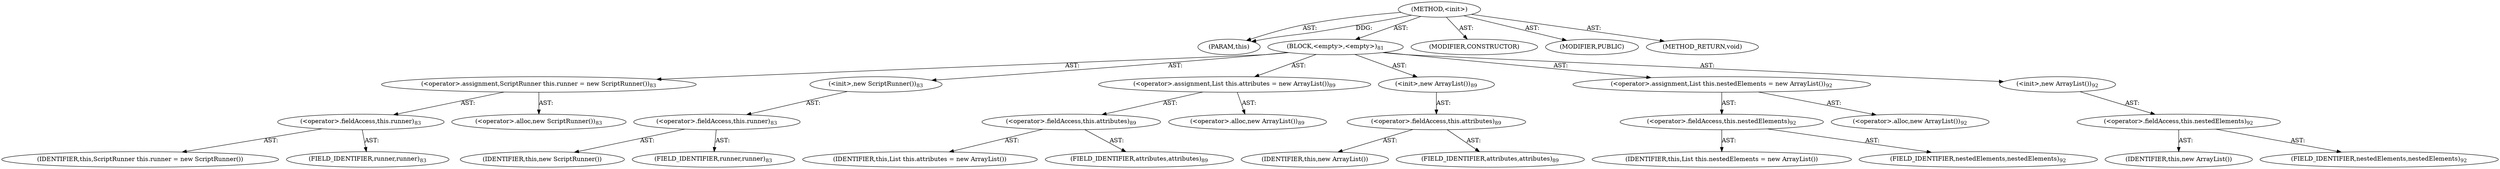 digraph "&lt;init&gt;" {  
"111669149712" [label = <(METHOD,&lt;init&gt;)> ]
"115964117022" [label = <(PARAM,this)> ]
"25769803828" [label = <(BLOCK,&lt;empty&gt;,&lt;empty&gt;)<SUB>81</SUB>> ]
"30064771314" [label = <(&lt;operator&gt;.assignment,ScriptRunner this.runner = new ScriptRunner())<SUB>83</SUB>> ]
"30064771315" [label = <(&lt;operator&gt;.fieldAccess,this.runner)<SUB>83</SUB>> ]
"68719476907" [label = <(IDENTIFIER,this,ScriptRunner this.runner = new ScriptRunner())> ]
"55834574903" [label = <(FIELD_IDENTIFIER,runner,runner)<SUB>83</SUB>> ]
"30064771316" [label = <(&lt;operator&gt;.alloc,new ScriptRunner())<SUB>83</SUB>> ]
"30064771317" [label = <(&lt;init&gt;,new ScriptRunner())<SUB>83</SUB>> ]
"30064771318" [label = <(&lt;operator&gt;.fieldAccess,this.runner)<SUB>83</SUB>> ]
"68719476908" [label = <(IDENTIFIER,this,new ScriptRunner())> ]
"55834574904" [label = <(FIELD_IDENTIFIER,runner,runner)<SUB>83</SUB>> ]
"30064771319" [label = <(&lt;operator&gt;.assignment,List this.attributes = new ArrayList())<SUB>89</SUB>> ]
"30064771320" [label = <(&lt;operator&gt;.fieldAccess,this.attributes)<SUB>89</SUB>> ]
"68719476909" [label = <(IDENTIFIER,this,List this.attributes = new ArrayList())> ]
"55834574905" [label = <(FIELD_IDENTIFIER,attributes,attributes)<SUB>89</SUB>> ]
"30064771321" [label = <(&lt;operator&gt;.alloc,new ArrayList())<SUB>89</SUB>> ]
"30064771322" [label = <(&lt;init&gt;,new ArrayList())<SUB>89</SUB>> ]
"30064771323" [label = <(&lt;operator&gt;.fieldAccess,this.attributes)<SUB>89</SUB>> ]
"68719476910" [label = <(IDENTIFIER,this,new ArrayList())> ]
"55834574906" [label = <(FIELD_IDENTIFIER,attributes,attributes)<SUB>89</SUB>> ]
"30064771324" [label = <(&lt;operator&gt;.assignment,List this.nestedElements = new ArrayList())<SUB>92</SUB>> ]
"30064771325" [label = <(&lt;operator&gt;.fieldAccess,this.nestedElements)<SUB>92</SUB>> ]
"68719476911" [label = <(IDENTIFIER,this,List this.nestedElements = new ArrayList())> ]
"55834574907" [label = <(FIELD_IDENTIFIER,nestedElements,nestedElements)<SUB>92</SUB>> ]
"30064771326" [label = <(&lt;operator&gt;.alloc,new ArrayList())<SUB>92</SUB>> ]
"30064771327" [label = <(&lt;init&gt;,new ArrayList())<SUB>92</SUB>> ]
"30064771328" [label = <(&lt;operator&gt;.fieldAccess,this.nestedElements)<SUB>92</SUB>> ]
"68719476912" [label = <(IDENTIFIER,this,new ArrayList())> ]
"55834574908" [label = <(FIELD_IDENTIFIER,nestedElements,nestedElements)<SUB>92</SUB>> ]
"133143986221" [label = <(MODIFIER,CONSTRUCTOR)> ]
"133143986222" [label = <(MODIFIER,PUBLIC)> ]
"128849018896" [label = <(METHOD_RETURN,void)> ]
  "111669149712" -> "115964117022"  [ label = "AST: "] 
  "111669149712" -> "25769803828"  [ label = "AST: "] 
  "111669149712" -> "133143986221"  [ label = "AST: "] 
  "111669149712" -> "133143986222"  [ label = "AST: "] 
  "111669149712" -> "128849018896"  [ label = "AST: "] 
  "25769803828" -> "30064771314"  [ label = "AST: "] 
  "25769803828" -> "30064771317"  [ label = "AST: "] 
  "25769803828" -> "30064771319"  [ label = "AST: "] 
  "25769803828" -> "30064771322"  [ label = "AST: "] 
  "25769803828" -> "30064771324"  [ label = "AST: "] 
  "25769803828" -> "30064771327"  [ label = "AST: "] 
  "30064771314" -> "30064771315"  [ label = "AST: "] 
  "30064771314" -> "30064771316"  [ label = "AST: "] 
  "30064771315" -> "68719476907"  [ label = "AST: "] 
  "30064771315" -> "55834574903"  [ label = "AST: "] 
  "30064771317" -> "30064771318"  [ label = "AST: "] 
  "30064771318" -> "68719476908"  [ label = "AST: "] 
  "30064771318" -> "55834574904"  [ label = "AST: "] 
  "30064771319" -> "30064771320"  [ label = "AST: "] 
  "30064771319" -> "30064771321"  [ label = "AST: "] 
  "30064771320" -> "68719476909"  [ label = "AST: "] 
  "30064771320" -> "55834574905"  [ label = "AST: "] 
  "30064771322" -> "30064771323"  [ label = "AST: "] 
  "30064771323" -> "68719476910"  [ label = "AST: "] 
  "30064771323" -> "55834574906"  [ label = "AST: "] 
  "30064771324" -> "30064771325"  [ label = "AST: "] 
  "30064771324" -> "30064771326"  [ label = "AST: "] 
  "30064771325" -> "68719476911"  [ label = "AST: "] 
  "30064771325" -> "55834574907"  [ label = "AST: "] 
  "30064771327" -> "30064771328"  [ label = "AST: "] 
  "30064771328" -> "68719476912"  [ label = "AST: "] 
  "30064771328" -> "55834574908"  [ label = "AST: "] 
  "111669149712" -> "115964117022"  [ label = "DDG: "] 
}
